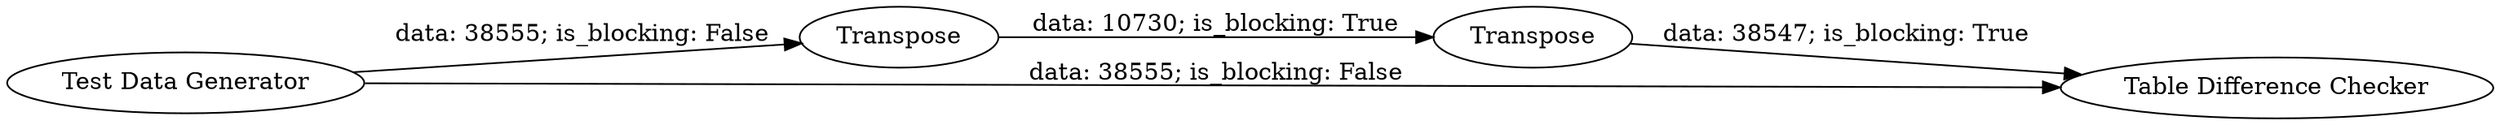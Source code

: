 digraph {
	"-626595638482435358_1" [label=Transpose]
	"-626595638482435358_1560" [label="Table Difference Checker"]
	"-626595638482435358_2" [label=Transpose]
	"-626595638482435358_1558" [label="Test Data Generator"]
	"-626595638482435358_1558" -> "-626595638482435358_1" [label="data: 38555; is_blocking: False"]
	"-626595638482435358_1" -> "-626595638482435358_2" [label="data: 10730; is_blocking: True"]
	"-626595638482435358_1558" -> "-626595638482435358_1560" [label="data: 38555; is_blocking: False"]
	"-626595638482435358_2" -> "-626595638482435358_1560" [label="data: 38547; is_blocking: True"]
	rankdir=LR
}
